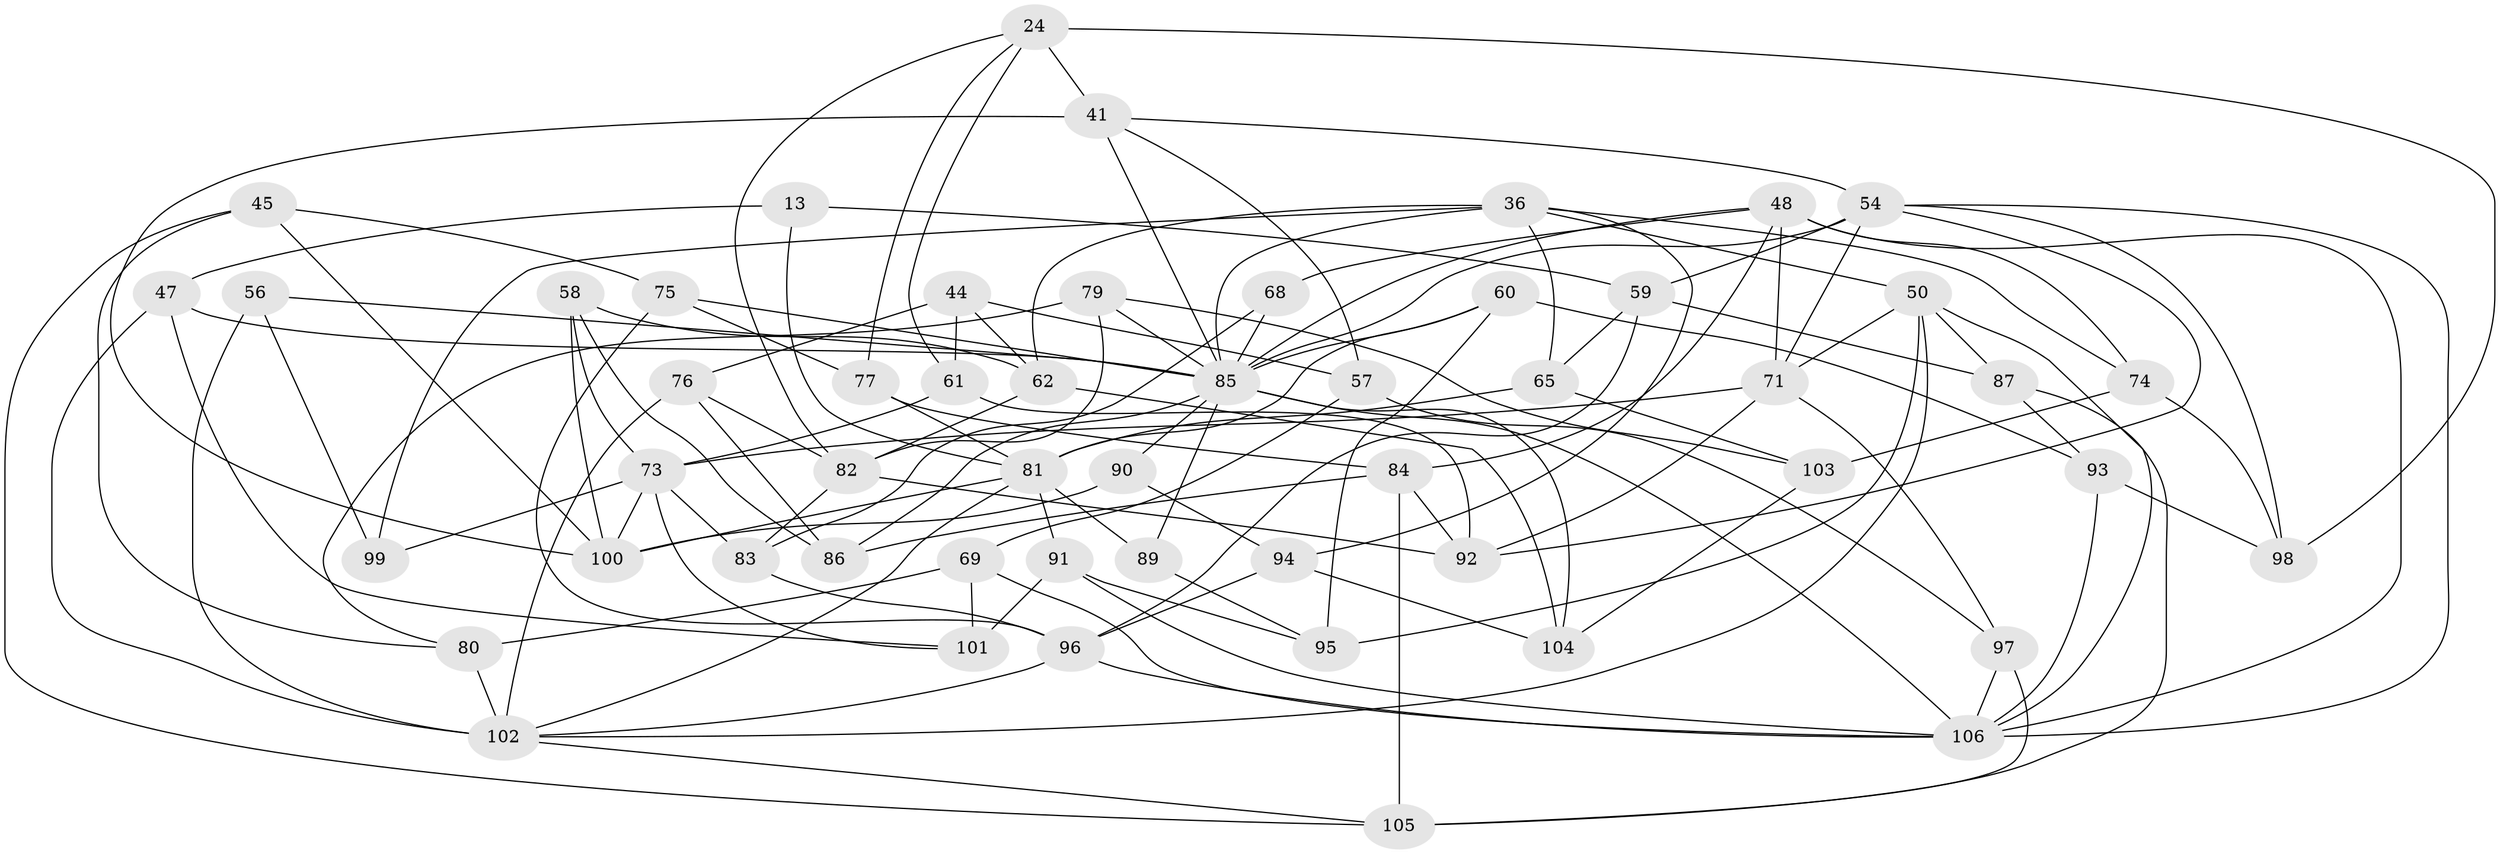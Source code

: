 // original degree distribution, {4: 1.0}
// Generated by graph-tools (version 1.1) at 2025/57/03/09/25 04:57:41]
// undirected, 53 vertices, 129 edges
graph export_dot {
graph [start="1"]
  node [color=gray90,style=filled];
  13;
  24 [super="+3"];
  36 [super="+26"];
  41 [super="+9"];
  44;
  45;
  47;
  48 [super="+6+22"];
  50 [super="+15+34"];
  54 [super="+51"];
  56 [super="+35"];
  57;
  58;
  59 [super="+10+53"];
  60;
  61;
  62 [super="+46"];
  65;
  68;
  69;
  71 [super="+40"];
  73 [super="+11+39"];
  74;
  75;
  76;
  77;
  79;
  80 [super="+67"];
  81 [super="+42+66"];
  82 [super="+32"];
  83 [super="+7"];
  84 [super="+14"];
  85 [super="+29+49+20+55"];
  86;
  87;
  89 [super="+88"];
  90 [super="+78"];
  91;
  92 [super="+70"];
  93;
  94;
  95;
  96 [super="+72"];
  97;
  98;
  99;
  100 [super="+64"];
  101;
  102 [super="+43"];
  103;
  104;
  105 [super="+8"];
  106 [super="+33"];
  13 -- 59 [weight=2];
  13 -- 47;
  13 -- 81;
  24 -- 82;
  24 -- 61;
  24 -- 41 [weight=2];
  24 -- 98;
  24 -- 77;
  36 -- 99;
  36 -- 50 [weight=2];
  36 -- 65;
  36 -- 74;
  36 -- 62 [weight=2];
  36 -- 94;
  36 -- 85 [weight=2];
  41 -- 57;
  41 -- 100;
  41 -- 85;
  41 -- 54;
  44 -- 62;
  44 -- 76;
  44 -- 61;
  44 -- 57;
  45 -- 75;
  45 -- 80;
  45 -- 105;
  45 -- 100;
  47 -- 101;
  47 -- 85;
  47 -- 102;
  48 -- 106 [weight=2];
  48 -- 74;
  48 -- 84;
  48 -- 68;
  48 -- 85;
  48 -- 71 [weight=2];
  50 -- 71 [weight=2];
  50 -- 95;
  50 -- 106;
  50 -- 87;
  50 -- 102;
  54 -- 92 [weight=2];
  54 -- 71;
  54 -- 85 [weight=2];
  54 -- 98;
  54 -- 106;
  54 -- 59 [weight=2];
  56 -- 99 [weight=2];
  56 -- 85 [weight=2];
  56 -- 102 [weight=2];
  57 -- 97;
  57 -- 69;
  58 -- 100;
  58 -- 86;
  58 -- 62;
  58 -- 73;
  59 -- 96 [weight=2];
  59 -- 87;
  59 -- 65;
  60 -- 95;
  60 -- 93;
  60 -- 81;
  60 -- 85;
  61 -- 92;
  61 -- 73;
  62 -- 104;
  62 -- 82;
  65 -- 103;
  65 -- 81;
  68 -- 83 [weight=2];
  68 -- 85;
  69 -- 80;
  69 -- 101;
  69 -- 106;
  71 -- 97;
  71 -- 73 [weight=3];
  71 -- 92;
  73 -- 99;
  73 -- 83;
  73 -- 100 [weight=2];
  73 -- 101;
  74 -- 103;
  74 -- 98;
  75 -- 77;
  75 -- 96;
  75 -- 85;
  76 -- 86;
  76 -- 82;
  76 -- 102;
  77 -- 84;
  77 -- 81;
  79 -- 103;
  79 -- 80;
  79 -- 85;
  79 -- 82;
  80 -- 102 [weight=3];
  81 -- 102 [weight=2];
  81 -- 89 [weight=2];
  81 -- 91;
  81 -- 100;
  82 -- 92;
  82 -- 83;
  83 -- 96 [weight=2];
  84 -- 105 [weight=2];
  84 -- 86;
  84 -- 92;
  85 -- 104;
  85 -- 90 [weight=3];
  85 -- 89 [weight=3];
  85 -- 106;
  85 -- 86;
  87 -- 93;
  87 -- 105;
  89 -- 95;
  90 -- 100 [weight=2];
  90 -- 94;
  91 -- 101;
  91 -- 95;
  91 -- 106;
  93 -- 98;
  93 -- 106;
  94 -- 104;
  94 -- 96;
  96 -- 106;
  96 -- 102;
  97 -- 105;
  97 -- 106;
  102 -- 105;
  103 -- 104;
}
